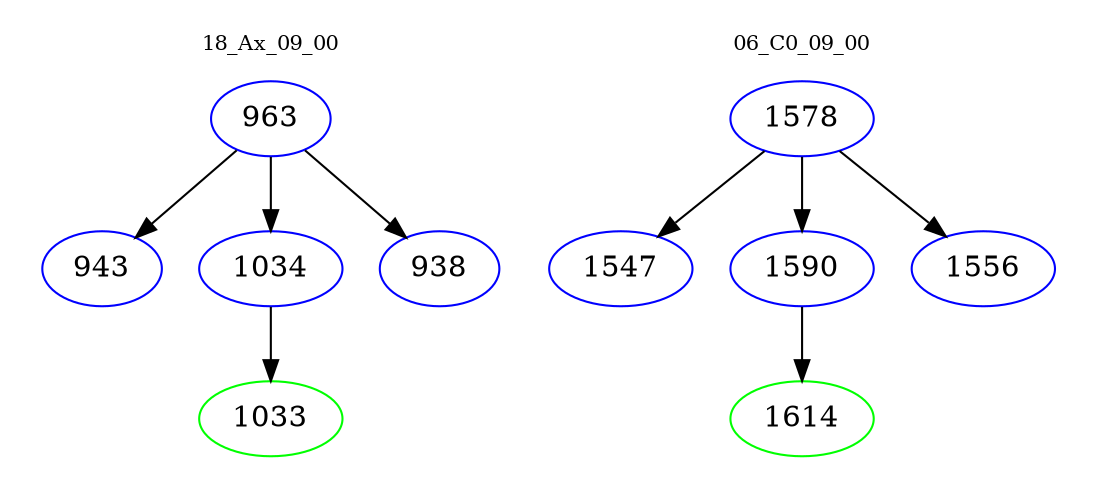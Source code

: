 digraph{
subgraph cluster_0 {
color = white
label = "18_Ax_09_00";
fontsize=10;
T0_963 [label="963", color="blue"]
T0_963 -> T0_943 [color="black"]
T0_943 [label="943", color="blue"]
T0_963 -> T0_1034 [color="black"]
T0_1034 [label="1034", color="blue"]
T0_1034 -> T0_1033 [color="black"]
T0_1033 [label="1033", color="green"]
T0_963 -> T0_938 [color="black"]
T0_938 [label="938", color="blue"]
}
subgraph cluster_1 {
color = white
label = "06_C0_09_00";
fontsize=10;
T1_1578 [label="1578", color="blue"]
T1_1578 -> T1_1547 [color="black"]
T1_1547 [label="1547", color="blue"]
T1_1578 -> T1_1590 [color="black"]
T1_1590 [label="1590", color="blue"]
T1_1590 -> T1_1614 [color="black"]
T1_1614 [label="1614", color="green"]
T1_1578 -> T1_1556 [color="black"]
T1_1556 [label="1556", color="blue"]
}
}
